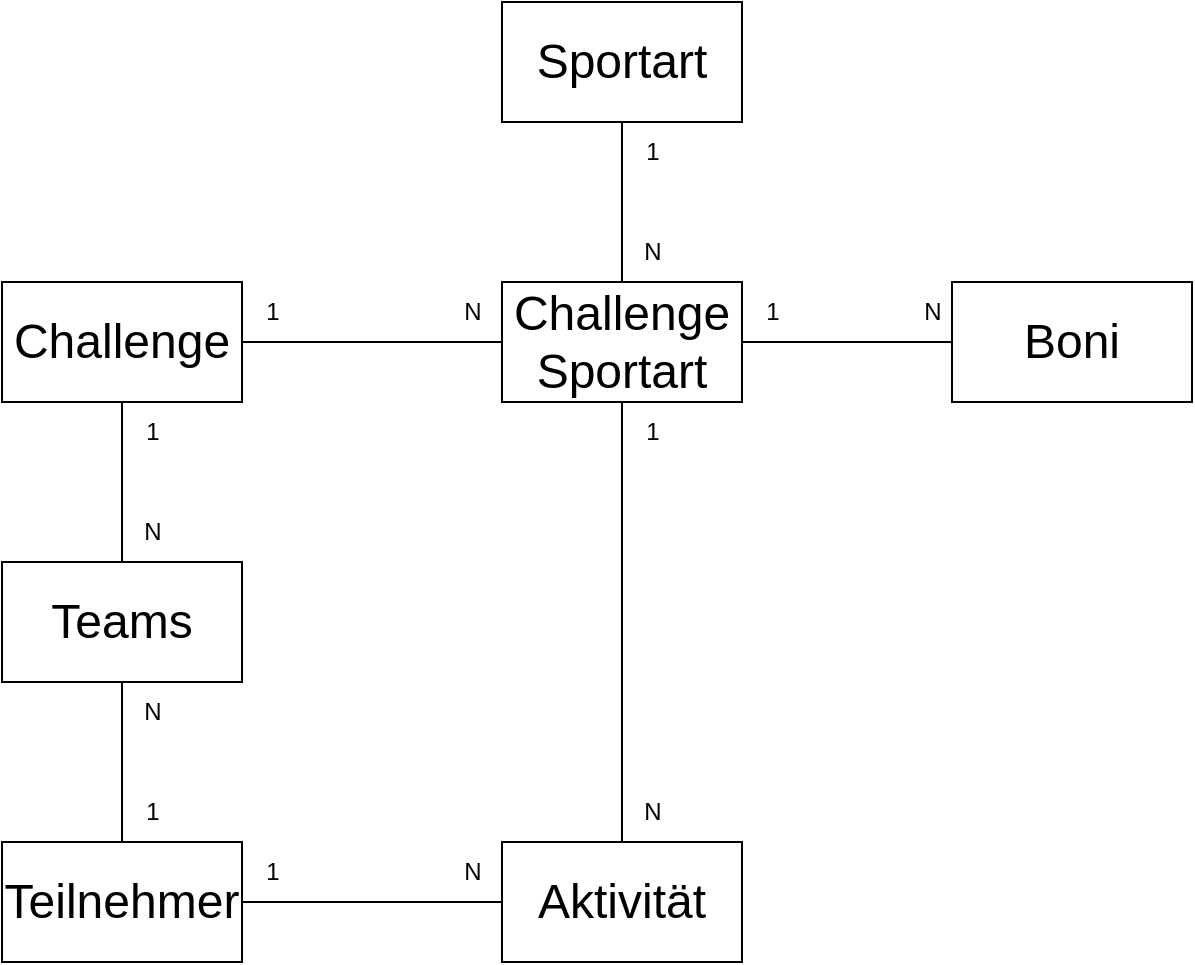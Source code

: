 <mxfile version="21.1.2" type="device">
  <diagram name="Seite-1" id="pOqvI1cBqr-qqXXVeGFv">
    <mxGraphModel dx="893" dy="518" grid="1" gridSize="10" guides="1" tooltips="1" connect="1" arrows="1" fold="1" page="1" pageScale="1" pageWidth="827" pageHeight="1169" math="0" shadow="0">
      <root>
        <mxCell id="0" />
        <mxCell id="1" parent="0" />
        <mxCell id="zaIucY2yGyk8i7d1ZHmE-216" value="&lt;font style=&quot;font-size: 24px;&quot;&gt;Sportart&lt;/font&gt;" style="whiteSpace=wrap;html=1;" vertex="1" parent="1">
          <mxGeometry x="350" y="70" width="120" height="60" as="geometry" />
        </mxCell>
        <mxCell id="zaIucY2yGyk8i7d1ZHmE-217" value="N" style="text;html=1;align=center;verticalAlign=middle;resizable=0;points=[];autosize=1;strokeColor=none;fillColor=none;" vertex="1" parent="1">
          <mxGeometry x="160" y="410" width="30" height="30" as="geometry" />
        </mxCell>
        <mxCell id="zaIucY2yGyk8i7d1ZHmE-218" value="N" style="text;html=1;align=center;verticalAlign=middle;resizable=0;points=[];autosize=1;strokeColor=none;fillColor=none;" vertex="1" parent="1">
          <mxGeometry x="160" y="320" width="30" height="30" as="geometry" />
        </mxCell>
        <mxCell id="zaIucY2yGyk8i7d1ZHmE-219" value="N" style="text;html=1;align=center;verticalAlign=middle;resizable=0;points=[];autosize=1;strokeColor=none;fillColor=none;" vertex="1" parent="1">
          <mxGeometry x="320" y="210" width="30" height="30" as="geometry" />
        </mxCell>
        <mxCell id="zaIucY2yGyk8i7d1ZHmE-220" value="N" style="text;html=1;align=center;verticalAlign=middle;resizable=0;points=[];autosize=1;strokeColor=none;fillColor=none;" vertex="1" parent="1">
          <mxGeometry x="410" y="180" width="30" height="30" as="geometry" />
        </mxCell>
        <mxCell id="zaIucY2yGyk8i7d1ZHmE-221" value="N" style="text;html=1;align=center;verticalAlign=middle;resizable=0;points=[];autosize=1;strokeColor=none;fillColor=none;" vertex="1" parent="1">
          <mxGeometry x="550" y="210" width="30" height="30" as="geometry" />
        </mxCell>
        <mxCell id="zaIucY2yGyk8i7d1ZHmE-222" value="N" style="text;html=1;align=center;verticalAlign=middle;resizable=0;points=[];autosize=1;strokeColor=none;fillColor=none;" vertex="1" parent="1">
          <mxGeometry x="320" y="490" width="30" height="30" as="geometry" />
        </mxCell>
        <mxCell id="zaIucY2yGyk8i7d1ZHmE-223" value="N" style="text;html=1;align=center;verticalAlign=middle;resizable=0;points=[];autosize=1;strokeColor=none;fillColor=none;" vertex="1" parent="1">
          <mxGeometry x="410" y="460" width="30" height="30" as="geometry" />
        </mxCell>
        <mxCell id="zaIucY2yGyk8i7d1ZHmE-224" value="1" style="text;html=1;align=center;verticalAlign=middle;resizable=0;points=[];autosize=1;strokeColor=none;fillColor=none;" vertex="1" parent="1">
          <mxGeometry x="410" y="130" width="30" height="30" as="geometry" />
        </mxCell>
        <mxCell id="zaIucY2yGyk8i7d1ZHmE-225" value="1" style="text;html=1;align=center;verticalAlign=middle;resizable=0;points=[];autosize=1;strokeColor=none;fillColor=none;" vertex="1" parent="1">
          <mxGeometry x="470" y="210" width="30" height="30" as="geometry" />
        </mxCell>
        <mxCell id="zaIucY2yGyk8i7d1ZHmE-226" value="1" style="text;html=1;align=center;verticalAlign=middle;resizable=0;points=[];autosize=1;strokeColor=none;fillColor=none;" vertex="1" parent="1">
          <mxGeometry x="410" y="270" width="30" height="30" as="geometry" />
        </mxCell>
        <mxCell id="zaIucY2yGyk8i7d1ZHmE-227" value="1" style="text;html=1;align=center;verticalAlign=middle;resizable=0;points=[];autosize=1;strokeColor=none;fillColor=none;" vertex="1" parent="1">
          <mxGeometry x="220" y="210" width="30" height="30" as="geometry" />
        </mxCell>
        <mxCell id="zaIucY2yGyk8i7d1ZHmE-228" value="1" style="text;html=1;align=center;verticalAlign=middle;resizable=0;points=[];autosize=1;strokeColor=none;fillColor=none;" vertex="1" parent="1">
          <mxGeometry x="160" y="270" width="30" height="30" as="geometry" />
        </mxCell>
        <mxCell id="zaIucY2yGyk8i7d1ZHmE-229" value="1" style="text;html=1;align=center;verticalAlign=middle;resizable=0;points=[];autosize=1;strokeColor=none;fillColor=none;" vertex="1" parent="1">
          <mxGeometry x="160" y="460" width="30" height="30" as="geometry" />
        </mxCell>
        <mxCell id="zaIucY2yGyk8i7d1ZHmE-230" value="1" style="text;html=1;align=center;verticalAlign=middle;resizable=0;points=[];autosize=1;strokeColor=none;fillColor=none;" vertex="1" parent="1">
          <mxGeometry x="220" y="490" width="30" height="30" as="geometry" />
        </mxCell>
        <mxCell id="zaIucY2yGyk8i7d1ZHmE-232" value="&lt;font style=&quot;font-size: 24px;&quot;&gt;Challenge Sportart&lt;/font&gt;" style="whiteSpace=wrap;html=1;" vertex="1" parent="1">
          <mxGeometry x="350" y="210" width="120" height="60" as="geometry" />
        </mxCell>
        <mxCell id="zaIucY2yGyk8i7d1ZHmE-233" value="&lt;font style=&quot;font-size: 24px;&quot;&gt;Teams&lt;/font&gt;" style="whiteSpace=wrap;html=1;" vertex="1" parent="1">
          <mxGeometry x="100" y="350" width="120" height="60" as="geometry" />
        </mxCell>
        <mxCell id="zaIucY2yGyk8i7d1ZHmE-234" value="&lt;font style=&quot;font-size: 24px;&quot;&gt;Boni&lt;/font&gt;" style="whiteSpace=wrap;html=1;" vertex="1" parent="1">
          <mxGeometry x="575" y="210" width="120" height="60" as="geometry" />
        </mxCell>
        <mxCell id="zaIucY2yGyk8i7d1ZHmE-235" value="&lt;font style=&quot;font-size: 24px;&quot;&gt;Challenge&lt;/font&gt;" style="whiteSpace=wrap;html=1;" vertex="1" parent="1">
          <mxGeometry x="100" y="210" width="120" height="60" as="geometry" />
        </mxCell>
        <mxCell id="zaIucY2yGyk8i7d1ZHmE-236" value="&lt;font style=&quot;font-size: 24px;&quot;&gt;Aktivität&lt;/font&gt;" style="whiteSpace=wrap;html=1;" vertex="1" parent="1">
          <mxGeometry x="350" y="490" width="120" height="60" as="geometry" />
        </mxCell>
        <mxCell id="zaIucY2yGyk8i7d1ZHmE-237" value="&lt;font style=&quot;font-size: 24px;&quot;&gt;Teilnehmer&lt;/font&gt;" style="whiteSpace=wrap;html=1;" vertex="1" parent="1">
          <mxGeometry x="100" y="490" width="120" height="60" as="geometry" />
        </mxCell>
        <mxCell id="zaIucY2yGyk8i7d1ZHmE-239" value="" style="endArrow=none;html=1;rounded=0;exitX=0.5;exitY=0;exitDx=0;exitDy=0;" edge="1" parent="1" source="zaIucY2yGyk8i7d1ZHmE-236">
          <mxGeometry width="50" height="50" relative="1" as="geometry">
            <mxPoint x="360" y="320" as="sourcePoint" />
            <mxPoint x="410" y="270" as="targetPoint" />
          </mxGeometry>
        </mxCell>
        <mxCell id="zaIucY2yGyk8i7d1ZHmE-240" value="" style="endArrow=none;html=1;rounded=0;entryX=0;entryY=0.5;entryDx=0;entryDy=0;" edge="1" parent="1" target="zaIucY2yGyk8i7d1ZHmE-236">
          <mxGeometry width="50" height="50" relative="1" as="geometry">
            <mxPoint x="220" y="520" as="sourcePoint" />
            <mxPoint x="270" y="470" as="targetPoint" />
          </mxGeometry>
        </mxCell>
        <mxCell id="zaIucY2yGyk8i7d1ZHmE-241" value="" style="endArrow=none;html=1;rounded=0;exitX=0.5;exitY=0;exitDx=0;exitDy=0;" edge="1" parent="1" source="zaIucY2yGyk8i7d1ZHmE-237">
          <mxGeometry width="50" height="50" relative="1" as="geometry">
            <mxPoint x="110" y="460" as="sourcePoint" />
            <mxPoint x="160" y="410" as="targetPoint" />
          </mxGeometry>
        </mxCell>
        <mxCell id="zaIucY2yGyk8i7d1ZHmE-242" value="" style="endArrow=none;html=1;rounded=0;exitX=0.5;exitY=0;exitDx=0;exitDy=0;" edge="1" parent="1" source="zaIucY2yGyk8i7d1ZHmE-233">
          <mxGeometry width="50" height="50" relative="1" as="geometry">
            <mxPoint x="110" y="320" as="sourcePoint" />
            <mxPoint x="160" y="270" as="targetPoint" />
          </mxGeometry>
        </mxCell>
        <mxCell id="zaIucY2yGyk8i7d1ZHmE-243" value="" style="endArrow=none;html=1;rounded=0;entryX=0;entryY=0.5;entryDx=0;entryDy=0;" edge="1" parent="1" target="zaIucY2yGyk8i7d1ZHmE-234">
          <mxGeometry width="50" height="50" relative="1" as="geometry">
            <mxPoint x="470" y="240" as="sourcePoint" />
            <mxPoint x="520" y="190" as="targetPoint" />
          </mxGeometry>
        </mxCell>
        <mxCell id="zaIucY2yGyk8i7d1ZHmE-244" value="" style="endArrow=none;html=1;rounded=0;entryX=0;entryY=0.5;entryDx=0;entryDy=0;" edge="1" parent="1" target="zaIucY2yGyk8i7d1ZHmE-232">
          <mxGeometry width="50" height="50" relative="1" as="geometry">
            <mxPoint x="220" y="240" as="sourcePoint" />
            <mxPoint x="270" y="190" as="targetPoint" />
          </mxGeometry>
        </mxCell>
        <mxCell id="zaIucY2yGyk8i7d1ZHmE-245" value="" style="endArrow=none;html=1;rounded=0;exitX=0.5;exitY=0;exitDx=0;exitDy=0;entryX=0.5;entryY=1;entryDx=0;entryDy=0;" edge="1" parent="1" source="zaIucY2yGyk8i7d1ZHmE-232" target="zaIucY2yGyk8i7d1ZHmE-216">
          <mxGeometry width="50" height="50" relative="1" as="geometry">
            <mxPoint x="364" y="180" as="sourcePoint" />
            <mxPoint x="414" y="130" as="targetPoint" />
            <Array as="points">
              <mxPoint x="410" y="180" />
            </Array>
          </mxGeometry>
        </mxCell>
      </root>
    </mxGraphModel>
  </diagram>
</mxfile>
